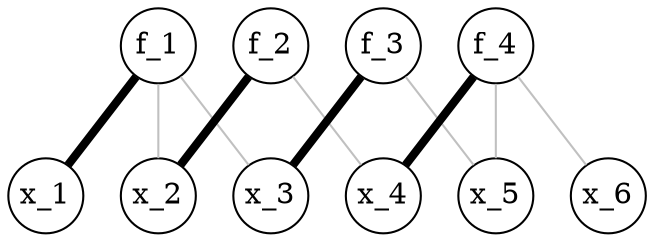 graph HeatexMax{
node[shape=circle,fixedsize=1]
edge[color="gray"]
	f_1--x_2 f_1--x_3
	f_2--x_4 
	f_3--x_5
	f_4--x_5 f_4--x_6
edge[color="black", style="setlinewidth(4)"]
	f_1--x_1
	f_2--x_2
	f_3--x_3
	f_4--x_4
}
